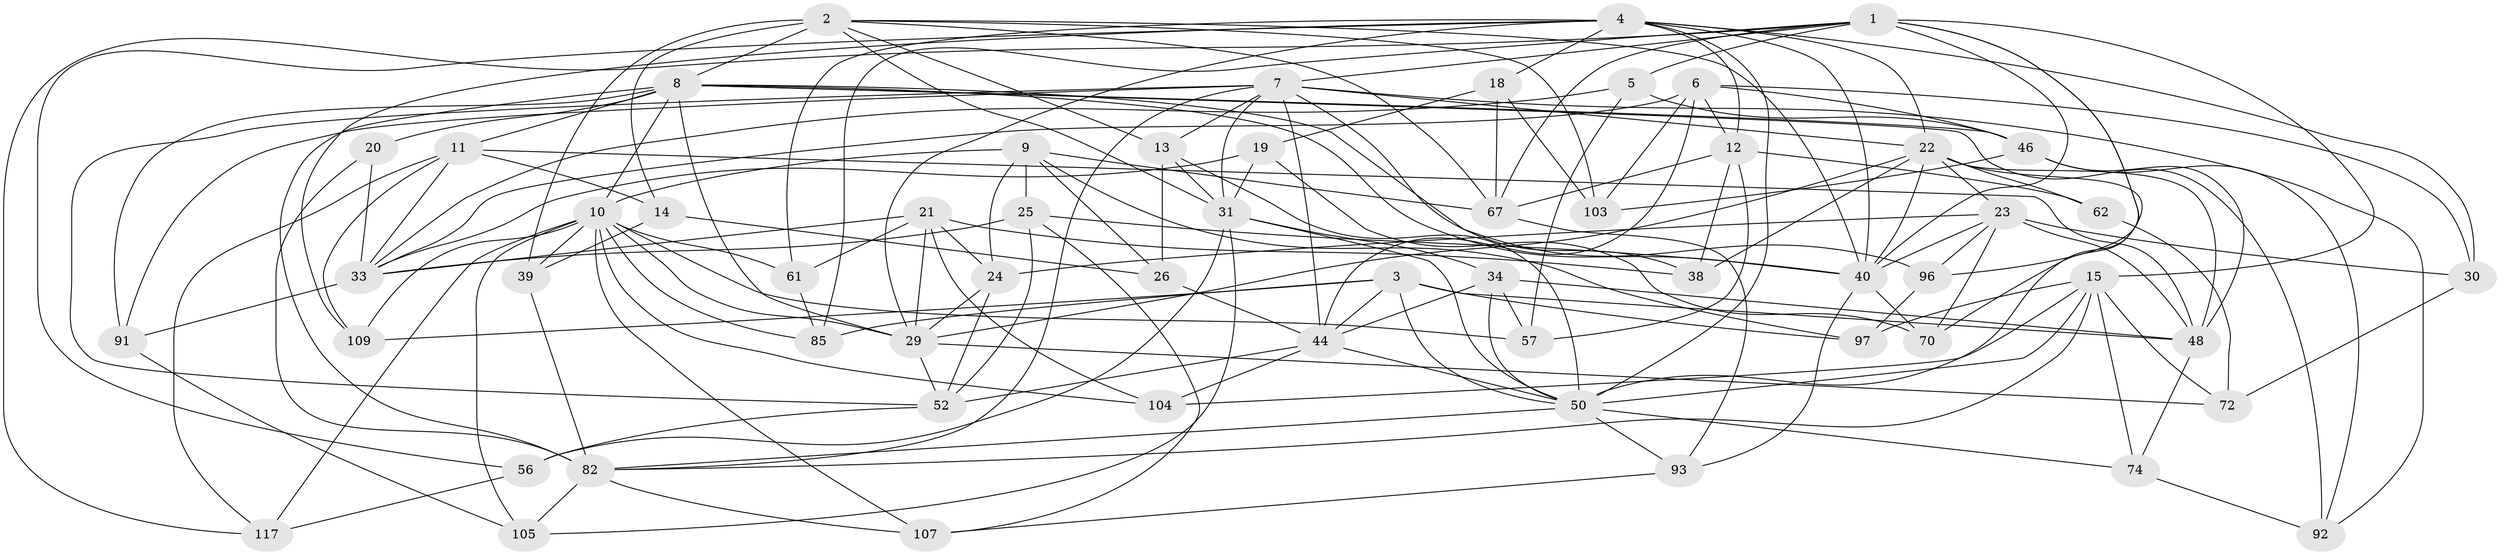 // original degree distribution, {4: 1.0}
// Generated by graph-tools (version 1.1) at 2025/16/03/09/25 04:16:29]
// undirected, 58 vertices, 167 edges
graph export_dot {
graph [start="1"]
  node [color=gray90,style=filled];
  1 [super="+42+98+111"];
  2 [super="+17"];
  3 [super="+41"];
  4 [super="+87+89+88"];
  5;
  6 [super="+115"];
  7 [super="+80+58+102"];
  8 [super="+55+45+16"];
  9 [super="+60+78"];
  10 [super="+35+110+99"];
  11 [super="+47"];
  12 [super="+100"];
  13 [super="+84"];
  14;
  15 [super="+36+68"];
  18;
  19;
  20;
  21 [super="+65"];
  22 [super="+27+106"];
  23 [super="+59+66"];
  24 [super="+81"];
  25 [super="+94"];
  26;
  29 [super="+32"];
  30;
  31 [super="+63"];
  33 [super="+79+43"];
  34 [super="+51"];
  38;
  39;
  40 [super="+71+75+54"];
  44 [super="+86"];
  46 [super="+49"];
  48 [super="+53+76"];
  50 [super="+64"];
  52 [super="+83"];
  56;
  57;
  61;
  62;
  67 [super="+108"];
  70;
  72;
  74;
  82 [super="+114+101"];
  85;
  91;
  92;
  93;
  96;
  97;
  103;
  104;
  105;
  107;
  109;
  117;
  1 -- 15 [weight=2];
  1 -- 96;
  1 -- 67;
  1 -- 117;
  1 -- 5;
  1 -- 70;
  1 -- 40;
  1 -- 85;
  1 -- 7;
  2 -- 39;
  2 -- 31;
  2 -- 103;
  2 -- 67;
  2 -- 8;
  2 -- 40;
  2 -- 13;
  2 -- 14;
  3 -- 85;
  3 -- 44;
  3 -- 48;
  3 -- 97;
  3 -- 109;
  3 -- 50;
  4 -- 29;
  4 -- 18;
  4 -- 12;
  4 -- 61;
  4 -- 56;
  4 -- 109;
  4 -- 22;
  4 -- 30;
  4 -- 40;
  4 -- 50;
  5 -- 57;
  5 -- 46;
  5 -- 33;
  6 -- 30;
  6 -- 46;
  6 -- 33;
  6 -- 12;
  6 -- 44;
  6 -- 103;
  7 -- 92;
  7 -- 91;
  7 -- 38;
  7 -- 44;
  7 -- 52;
  7 -- 13;
  7 -- 22;
  7 -- 31;
  7 -- 82;
  8 -- 46;
  8 -- 11;
  8 -- 96;
  8 -- 40;
  8 -- 20 [weight=2];
  8 -- 10;
  8 -- 91;
  8 -- 29;
  8 -- 92;
  8 -- 82;
  9 -- 24 [weight=2];
  9 -- 67;
  9 -- 10;
  9 -- 26;
  9 -- 97;
  9 -- 25 [weight=2];
  10 -- 85;
  10 -- 104;
  10 -- 39;
  10 -- 105;
  10 -- 107;
  10 -- 61;
  10 -- 57;
  10 -- 117;
  10 -- 109;
  10 -- 29;
  11 -- 48;
  11 -- 14;
  11 -- 33;
  11 -- 109;
  11 -- 117;
  12 -- 57;
  12 -- 38;
  12 -- 67;
  12 -- 62;
  13 -- 50 [weight=2];
  13 -- 26;
  13 -- 31;
  14 -- 26;
  14 -- 39;
  15 -- 72;
  15 -- 82;
  15 -- 104;
  15 -- 97;
  15 -- 74;
  15 -- 50;
  18 -- 103;
  18 -- 19;
  18 -- 67;
  19 -- 70;
  19 -- 33;
  19 -- 31;
  20 -- 82;
  20 -- 33;
  21 -- 24;
  21 -- 104;
  21 -- 29;
  21 -- 33;
  21 -- 61;
  21 -- 38;
  22 -- 62 [weight=2];
  22 -- 50;
  22 -- 23;
  22 -- 38;
  22 -- 29;
  22 -- 40;
  22 -- 48;
  23 -- 30;
  23 -- 96;
  23 -- 70;
  23 -- 40 [weight=2];
  23 -- 48;
  23 -- 24;
  24 -- 29;
  24 -- 52;
  25 -- 107;
  25 -- 52;
  25 -- 40;
  25 -- 33;
  26 -- 44;
  29 -- 72;
  29 -- 52;
  30 -- 72;
  31 -- 105;
  31 -- 34;
  31 -- 56;
  31 -- 50;
  33 -- 91;
  34 -- 57;
  34 -- 44;
  34 -- 48 [weight=2];
  34 -- 50;
  39 -- 82;
  40 -- 70;
  40 -- 93;
  44 -- 104;
  44 -- 52;
  44 -- 50;
  46 -- 103;
  46 -- 92;
  46 -- 48;
  48 -- 74;
  50 -- 74;
  50 -- 82;
  50 -- 93;
  52 -- 56;
  56 -- 117;
  61 -- 85;
  62 -- 72;
  67 -- 93;
  74 -- 92;
  82 -- 105;
  82 -- 107;
  91 -- 105;
  93 -- 107;
  96 -- 97;
}
